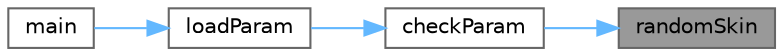 digraph "randomSkin"
{
 // LATEX_PDF_SIZE
  bgcolor="transparent";
  edge [fontname=Helvetica,fontsize=10,labelfontname=Helvetica,labelfontsize=10];
  node [fontname=Helvetica,fontsize=10,shape=box,height=0.2,width=0.4];
  rankdir="RL";
  Node1 [label="randomSkin",height=0.2,width=0.4,color="gray40", fillcolor="grey60", style="filled", fontcolor="black",tooltip="Set Random characters and maze skins."];
  Node1 -> Node2 [dir="back",color="steelblue1",style="solid"];
  Node2 [label="checkParam",height=0.2,width=0.4,color="grey40", fillcolor="white", style="filled",URL="$param_8cpp.html#ab05c7bb830ed2383d964a5523ca1268d",tooltip="Check if the key and value from the settings file are authorized."];
  Node2 -> Node3 [dir="back",color="steelblue1",style="solid"];
  Node3 [label="loadParam",height=0.2,width=0.4,color="grey40", fillcolor="white", style="filled",URL="$param_8cpp.html#a5b1770617561c897790e48b07c49c58e",tooltip="Load the game parameters from the settings file."];
  Node3 -> Node4 [dir="back",color="steelblue1",style="solid"];
  Node4 [label="main",height=0.2,width=0.4,color="grey40", fillcolor="white", style="filled",URL="$main_8cpp.html#ae66f6b31b5ad750f1fe042a706a4e3d4",tooltip="The main function of the program This function initializes all the core elements of the program,..."];
}

